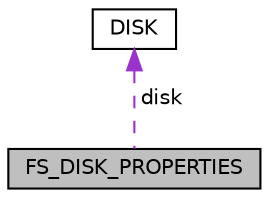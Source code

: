 digraph "FS_DISK_PROPERTIES"
{
  edge [fontname="Helvetica",fontsize="10",labelfontname="Helvetica",labelfontsize="10"];
  node [fontname="Helvetica",fontsize="10",shape=record];
  Node1 [label="FS_DISK_PROPERTIES",height=0.2,width=0.4,color="black", fillcolor="grey75", style="filled", fontcolor="black"];
  Node2 -> Node1 [dir="back",color="darkorchid3",fontsize="10",style="dashed",label=" disk" ,fontname="Helvetica"];
  Node2 [label="DISK",height=0.2,width=0.4,color="black", fillcolor="white", style="filled",URL="$struct_d_i_s_k.html"];
}
